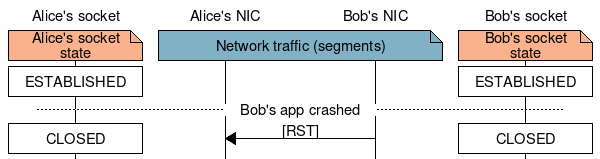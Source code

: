 msc {
   arcgradient = 0, width=600;
 
 A[label="Alice's socket"], 
 Adev[label="Alice's NIC"],
 Bdev[label="Bob's NIC"],
 B[label="Bob's socket"];
 
  A note A [label="Alice's socket state",textbgcolor="#f9b28c"],
 Adev note Bdev [label="Network traffic (segments)",textbgcolor="#80b1c5"],
 B note B [label="Bob's socket state",textbgcolor="#f9b28c"]
 ;

 B box B [label="ESTABLISHED"],
 A box A [label="ESTABLISHED"];
 
 --- [label="    Bob's app crashed    "];
 
 Bdev => Adev [label="[RST]"], 
 B box B [label="CLOSED"],
 A box A [label="CLOSED"];
}

